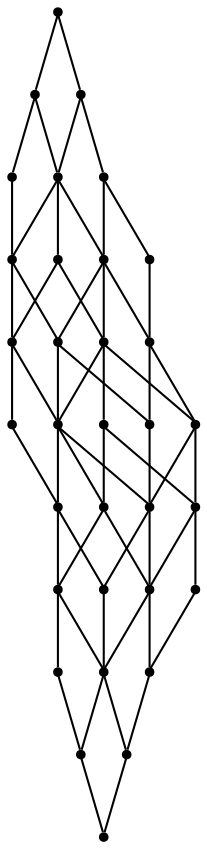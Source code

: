 graph {
  node [shape=point,comment="{\"directed\":false,\"doi\":\"10.4230/LIPIcs.GD.2024.30\",\"figure\":\"11 (2)\"}"]

  v0 [pos="1797.874323451897,852.5780047300979"]
  v1 [pos="1714.5180317173113,852.5780047300979"]
  v2 [pos="1764.5318067580629,819.2434841731351"]
  v3 [pos="1764.5277366266305,769.241703337691"]
  v4 [pos="1681.1714448920443,769.2417033376911"]
  v5 [pos="1681.175515023477,819.2434841731351"]
  v6 [pos="1631.1617399827255,852.5780047300979"]
  v7 [pos="1647.8329983296426,785.9089636161724"]
  v8 [pos="1647.8289281982102,735.9071827807282"]
  v9 [pos="1597.8151531574586,769.241703337691"]
  v10 [pos="1597.819223288891,819.2434841731351"]
  v11 [pos="1647.8329983296426,685.9054019452842"]
  v12 [pos="1564.4767065950564,685.9054019452842"]
  v13 [pos="1564.4726364636242,735.9071827807282"]
  v14 [pos="1564.4767065950564,785.9089636161724"]
  v15 [pos="1547.8054482481393,852.5780047300979"]
  v16 [pos="1514.4588614228726,769.2417033376911"]
  v17 [pos="1514.4629315543052,819.2434841731351"]
  v18 [pos="1531.1341899012223,752.5744430592097"]
  v19 [pos="1531.1301197697899,702.5726622237655"]
  v20 [pos="1531.1341899012223,652.5708813883215"]
  v21 [pos="1481.1204148604706,685.9054019452842"]
  v22 [pos="1481.1163447290382,735.9071827807284"]
  v23 [pos="1481.1204148604706,785.9089636161724"]
  v24 [pos="1531.1341899012223,602.5691005528773"]
  v25 [pos="1447.777898166636,602.5691005528773"]
  v26 [pos="1447.777898166636,652.5708813883215"]
  v27 [pos="1447.773828035204,702.5726622237655"]
  v28 [pos="1447.7778981666363,752.5744430592097"]
  v29 [pos="1414.435381472802,719.2399225022469"]
  v30 [pos="1414.435381472802,569.2345799959146"]
  v31 [pos="1414.435381472802,619.2363608313588"]
  v32 [pos="1414.4313113413696,669.2381416668028"]

  v29 -- v32 [id="-2",pos="1414.435381472802,719.2399225022469 1414.4313113413696,669.2381416668028 1414.4313113413696,669.2381416668028 1414.4313113413696,669.2381416668028"]
  v32 -- v31 [id="-3",pos="1414.4313113413696,669.2381416668028 1414.435381472802,619.2363608313588 1414.435381472802,619.2363608313588 1414.435381472802,619.2363608313588"]
  v31 -- v30 [id="-4",pos="1414.435381472802,619.2363608313588 1414.435381472802,569.2345799959146 1414.435381472802,569.2345799959146 1414.435381472802,569.2345799959146"]
  v27 -- v32 [id="-6",pos="1447.773828035204,702.5726622237655 1414.4313113413696,669.2381416668028 1414.4313113413696,669.2381416668028 1414.4313113413696,669.2381416668028"]
  v26 -- v31 [id="-7",pos="1447.777898166636,652.5708813883215 1414.435381472802,619.2363608313588 1414.435381472802,619.2363608313588 1414.435381472802,619.2363608313588"]
  v25 -- v30 [id="-8",pos="1447.777898166636,602.5691005528773 1414.435381472802,569.2345799959146 1414.435381472802,569.2345799959146 1414.435381472802,569.2345799959146"]
  v28 -- v27 [id="-9",pos="1447.7778981666363,752.5744430592097 1447.773828035204,702.5726622237655 1447.773828035204,702.5726622237655 1447.773828035204,702.5726622237655"]
  v27 -- v26 [id="-10",pos="1447.773828035204,702.5726622237655 1447.777898166636,652.5708813883215 1447.777898166636,652.5708813883215 1447.777898166636,652.5708813883215"]
  v26 -- v25 [id="-11",pos="1447.777898166636,652.5708813883215 1447.777898166636,602.5691005528773 1447.777898166636,602.5691005528773 1447.777898166636,602.5691005528773"]
  v28 -- v29 [id="-12",pos="1447.7778981666363,752.5744430592097 1414.435381472802,719.2399225022469 1414.435381472802,719.2399225022469 1414.435381472802,719.2399225022469"]
  v21 -- v26 [id="-13",pos="1481.1204148604706,685.9054019452842 1447.777898166636,652.5708813883215 1447.777898166636,652.5708813883215 1447.777898166636,652.5708813883215"]
  v23 -- v22 [id="-14",pos="1481.1204148604706,785.9089636161724 1481.1163447290382,735.9071827807284 1481.1163447290382,735.9071827807284 1481.1163447290382,735.9071827807284"]
  v22 -- v27 [id="-15",pos="1481.1163447290382,735.9071827807284 1447.773828035204,702.5726622237655 1447.773828035204,702.5726622237655 1447.773828035204,702.5726622237655"]
  v22 -- v21 [id="-16",pos="1481.1163447290382,735.9071827807284 1481.1204148604706,685.9054019452842 1481.1204148604706,685.9054019452842 1481.1204148604706,685.9054019452842"]
  v23 -- v28 [id="-17",pos="1481.1204148604706,785.9089636161724 1447.7778981666363,752.5744430592097 1447.7778981666363,752.5744430592097 1447.7778981666363,752.5744430592097"]
  v16 -- v22 [id="-18",pos="1514.4588614228726,769.2417033376911 1481.1163447290382,735.9071827807284 1481.1163447290382,735.9071827807284 1481.1163447290382,735.9071827807284"]
  v17 -- v16 [id="-19",pos="1514.4629315543052,819.2434841731351 1514.4588614228726,769.2417033376911 1514.4588614228726,769.2417033376911 1514.4588614228726,769.2417033376911"]
  v17 -- v23 [id="-20",pos="1514.4629315543052,819.2434841731351 1481.1204148604706,785.9089636161724 1481.1204148604706,785.9089636161724 1481.1204148604706,785.9089636161724"]
  v18 -- v28 [id="-21",pos="1531.1341899012223,752.5744430592097 1447.7778981666363,752.5744430592097 1447.7778981666363,752.5744430592097 1447.7778981666363,752.5744430592097"]
  v19 -- v27 [id="-22",pos="1531.1301197697899,702.5726622237655 1447.773828035204,702.5726622237655 1447.773828035204,702.5726622237655 1447.773828035204,702.5726622237655"]
  v20 -- v26 [id="-23",pos="1531.1341899012223,652.5708813883215 1447.777898166636,652.5708813883215 1447.777898166636,652.5708813883215 1447.777898166636,652.5708813883215"]
  v24 -- v25 [id="-24",pos="1531.1341899012223,602.5691005528773 1447.777898166636,602.5691005528773 1447.777898166636,602.5691005528773 1447.777898166636,602.5691005528773"]
  v18 -- v19 [id="-25",pos="1531.1341899012223,752.5744430592097 1531.1301197697899,702.5726622237655 1531.1301197697899,702.5726622237655 1531.1301197697899,702.5726622237655"]
  v19 -- v20 [id="-26",pos="1531.1301197697899,702.5726622237655 1531.1341899012223,652.5708813883215 1531.1341899012223,652.5708813883215 1531.1341899012223,652.5708813883215"]
  v20 -- v24 [id="-27",pos="1531.1341899012223,652.5708813883215 1531.1341899012223,602.5691005528773 1531.1341899012223,602.5691005528773 1531.1341899012223,602.5691005528773"]
  v15 -- v17 [id="-28",pos="1547.8054482481393,852.5780047300979 1514.4629315543052,819.2434841731351 1514.4629315543052,819.2434841731351 1514.4629315543052,819.2434841731351"]
  v14 -- v23 [id="-29",pos="1564.4767065950564,785.9089636161724 1481.1204148604706,785.9089636161724 1481.1204148604706,785.9089636161724 1481.1204148604706,785.9089636161724"]
  v13 -- v22 [id="-30",pos="1564.4726364636242,735.9071827807282 1481.1163447290382,735.9071827807284 1481.1163447290382,735.9071827807284 1481.1163447290382,735.9071827807284"]
  v12 -- v21 [id="-31",pos="1564.4767065950564,685.9054019452842 1481.1204148604706,685.9054019452842 1481.1204148604706,685.9054019452842 1481.1204148604706,685.9054019452842"]
  v12 -- v20 [id="-32",pos="1564.4767065950564,685.9054019452842 1531.1341899012223,652.5708813883215 1531.1341899012223,652.5708813883215 1531.1341899012223,652.5708813883215"]
  v14 -- v13 [id="-33",pos="1564.4767065950564,785.9089636161724 1564.4726364636242,735.9071827807282 1564.4726364636242,735.9071827807282 1564.4726364636242,735.9071827807282"]
  v13 -- v19 [id="-34",pos="1564.4726364636242,735.9071827807282 1531.1301197697899,702.5726622237655 1531.1301197697899,702.5726622237655 1531.1301197697899,702.5726622237655"]
  v13 -- v12 [id="-35",pos="1564.4726364636242,735.9071827807282 1564.4767065950564,685.9054019452842 1564.4767065950564,685.9054019452842 1564.4767065950564,685.9054019452842"]
  v14 -- v18 [id="-36",pos="1564.4767065950564,785.9089636161724 1531.1341899012223,752.5744430592097 1531.1341899012223,752.5744430592097 1531.1341899012223,752.5744430592097"]
  v10 -- v17 [id="-37",pos="1597.819223288891,819.2434841731351 1514.4629315543052,819.2434841731351 1514.4629315543052,819.2434841731351 1514.4629315543052,819.2434841731351"]
  v9 -- v16 [id="-38",pos="1597.8151531574586,769.241703337691 1514.4588614228726,769.2417033376911 1514.4588614228726,769.2417033376911 1514.4588614228726,769.2417033376911"]
  v9 -- v13 [id="-39",pos="1597.8151531574586,769.241703337691 1564.4726364636242,735.9071827807282 1564.4726364636242,735.9071827807282 1564.4726364636242,735.9071827807282"]
  v10 -- v9 [id="-40",pos="1597.819223288891,819.2434841731351 1597.8151531574586,769.241703337691 1597.8151531574586,769.241703337691 1597.8151531574586,769.241703337691"]
  v10 -- v14 [id="-41",pos="1597.819223288891,819.2434841731351 1564.4767065950564,785.9089636161724 1564.4767065950564,785.9089636161724 1564.4767065950564,785.9089636161724"]
  v6 -- v10 [id="-42",pos="1631.1617399827255,852.5780047300979 1597.819223288891,819.2434841731351 1597.819223288891,819.2434841731351 1597.819223288891,819.2434841731351"]
  v6 -- v15 [id="-43",pos="1631.1617399827255,852.5780047300979 1547.8054482481393,852.5780047300979 1547.8054482481393,852.5780047300979 1547.8054482481393,852.5780047300979"]
  v7 -- v14 [id="-44",pos="1647.8329983296426,785.9089636161724 1564.4767065950564,785.9089636161724 1564.4767065950564,785.9089636161724 1564.4767065950564,785.9089636161724"]
  v8 -- v13 [id="-45",pos="1647.8289281982102,735.9071827807282 1564.4726364636242,735.9071827807282 1564.4726364636242,735.9071827807282 1564.4726364636242,735.9071827807282"]
  v11 -- v12 [id="-46",pos="1647.8329983296426,685.9054019452842 1564.4767065950564,685.9054019452842 1564.4767065950564,685.9054019452842 1564.4767065950564,685.9054019452842"]
  v7 -- v8 [id="-47",pos="1647.8329983296426,785.9089636161724 1647.8289281982102,735.9071827807282 1647.8289281982102,735.9071827807282 1647.8289281982102,735.9071827807282"]
  v8 -- v11 [id="-48",pos="1647.8289281982102,735.9071827807282 1647.8329983296426,685.9054019452842 1647.8329983296426,685.9054019452842 1647.8329983296426,685.9054019452842"]
  v5 -- v10 [id="-49",pos="1681.175515023477,819.2434841731351 1597.819223288891,819.2434841731351 1597.819223288891,819.2434841731351 1597.819223288891,819.2434841731351"]
  v4 -- v9 [id="-50",pos="1681.1714448920443,769.2417033376911 1597.8151531574586,769.241703337691 1597.8151531574586,769.241703337691 1597.8151531574586,769.241703337691"]
  v4 -- v8 [id="-51",pos="1681.1714448920443,769.2417033376911 1647.8289281982102,735.9071827807282 1647.8289281982102,735.9071827807282 1647.8289281982102,735.9071827807282"]
  v5 -- v4 [id="-52",pos="1681.175515023477,819.2434841731351 1681.1714448920443,769.2417033376911 1681.1714448920443,769.2417033376911 1681.1714448920443,769.2417033376911"]
  v5 -- v7 [id="-53",pos="1681.175515023477,819.2434841731351 1647.8329983296426,785.9089636161724 1647.8329983296426,785.9089636161724 1647.8329983296426,785.9089636161724"]
  v1 -- v5 [id="-54",pos="1714.5180317173113,852.5780047300979 1681.175515023477,819.2434841731351 1681.175515023477,819.2434841731351 1681.175515023477,819.2434841731351"]
  v1 -- v6 [id="-55",pos="1714.5180317173113,852.5780047300979 1631.1617399827255,852.5780047300979 1631.1617399827255,852.5780047300979 1631.1617399827255,852.5780047300979"]
  v2 -- v5 [id="-56",pos="1764.5318067580629,819.2434841731351 1681.175515023477,819.2434841731351 1681.175515023477,819.2434841731351 1681.175515023477,819.2434841731351"]
  v3 -- v4 [id="-57",pos="1764.5277366266305,769.241703337691 1681.1714448920443,769.2417033376911 1681.1714448920443,769.2417033376911 1681.1714448920443,769.2417033376911"]
  v2 -- v3 [id="-58",pos="1764.5318067580629,819.2434841731351 1764.5277366266305,769.241703337691 1764.5277366266305,769.241703337691 1764.5277366266305,769.241703337691"]
  v0 -- v2 [id="-59",pos="1797.874323451897,852.5780047300979 1764.5318067580629,819.2434841731351 1764.5318067580629,819.2434841731351 1764.5318067580629,819.2434841731351"]
  v0 -- v1 [id="-60",pos="1797.874323451897,852.5780047300979 1714.5180317173113,852.5780047300979 1714.5180317173113,852.5780047300979 1714.5180317173113,852.5780047300979"]
}